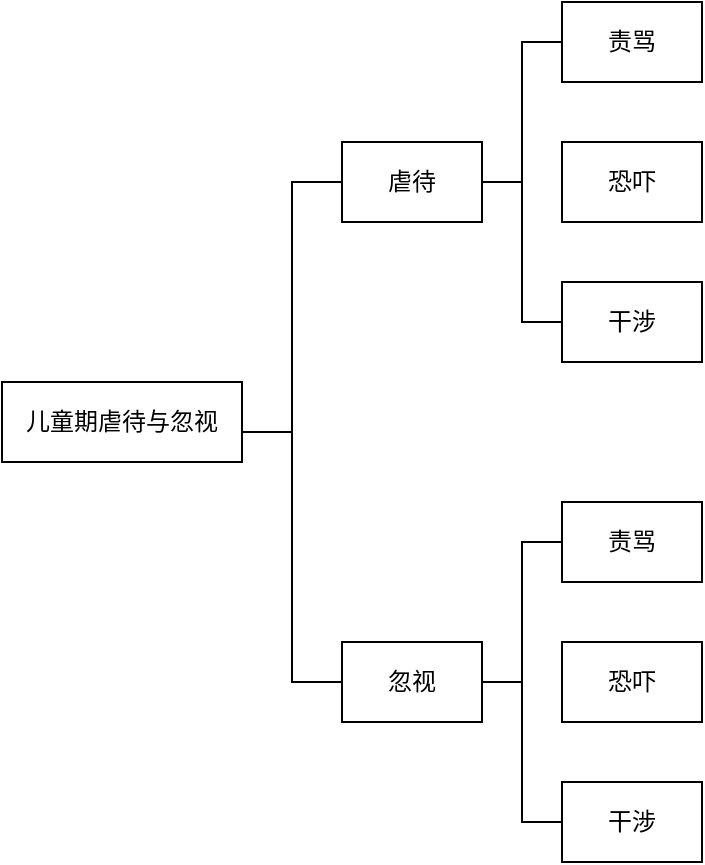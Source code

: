 <mxfile version="24.2.8" type="github">
  <diagram name="Page-1" id="ldHZRNWL1SBnMb5XeR_2">
    <mxGraphModel dx="830" dy="501" grid="1" gridSize="10" guides="1" tooltips="1" connect="1" arrows="1" fold="1" page="1" pageScale="1" pageWidth="827" pageHeight="1169" math="0" shadow="0">
      <root>
        <mxCell id="0" />
        <mxCell id="1" parent="0" />
        <mxCell id="vVPQ8lY4bLvi02Z22II_-1" value="儿童期虐待与忽视" style="whiteSpace=wrap;html=1;" vertex="1" parent="1">
          <mxGeometry x="170" y="320" width="120" height="40" as="geometry" />
        </mxCell>
        <mxCell id="vVPQ8lY4bLvi02Z22II_-2" value="虐待" style="whiteSpace=wrap;html=1;" vertex="1" parent="1">
          <mxGeometry x="340" y="200" width="70" height="40" as="geometry" />
        </mxCell>
        <mxCell id="vVPQ8lY4bLvi02Z22II_-3" value="忽视" style="whiteSpace=wrap;html=1;" vertex="1" parent="1">
          <mxGeometry x="340" y="450" width="70" height="40" as="geometry" />
        </mxCell>
        <mxCell id="vVPQ8lY4bLvi02Z22II_-4" value="干涉" style="whiteSpace=wrap;html=1;" vertex="1" parent="1">
          <mxGeometry x="450" y="270" width="70" height="40" as="geometry" />
        </mxCell>
        <mxCell id="vVPQ8lY4bLvi02Z22II_-5" value="恐吓" style="whiteSpace=wrap;html=1;" vertex="1" parent="1">
          <mxGeometry x="450" y="200" width="70" height="40" as="geometry" />
        </mxCell>
        <mxCell id="vVPQ8lY4bLvi02Z22II_-6" value="责骂" style="whiteSpace=wrap;html=1;" vertex="1" parent="1">
          <mxGeometry x="450" y="130" width="70" height="40" as="geometry" />
        </mxCell>
        <mxCell id="vVPQ8lY4bLvi02Z22II_-7" value="干涉" style="whiteSpace=wrap;html=1;" vertex="1" parent="1">
          <mxGeometry x="450" y="520" width="70" height="40" as="geometry" />
        </mxCell>
        <mxCell id="vVPQ8lY4bLvi02Z22II_-8" value="恐吓" style="whiteSpace=wrap;html=1;" vertex="1" parent="1">
          <mxGeometry x="450" y="450" width="70" height="40" as="geometry" />
        </mxCell>
        <mxCell id="vVPQ8lY4bLvi02Z22II_-9" value="责骂" style="whiteSpace=wrap;html=1;" vertex="1" parent="1">
          <mxGeometry x="450" y="380" width="70" height="40" as="geometry" />
        </mxCell>
        <mxCell id="vVPQ8lY4bLvi02Z22II_-12" value="" style="strokeWidth=1;html=1;shape=mxgraph.flowchart.annotation_2;align=left;labelPosition=right;pointerEvents=1;" vertex="1" parent="1">
          <mxGeometry x="290" y="220" width="50" height="250" as="geometry" />
        </mxCell>
        <mxCell id="vVPQ8lY4bLvi02Z22II_-13" value="" style="strokeWidth=1;html=1;shape=mxgraph.flowchart.annotation_2;align=left;labelPosition=right;pointerEvents=1;" vertex="1" parent="1">
          <mxGeometry x="410" y="150" width="40" height="140" as="geometry" />
        </mxCell>
        <mxCell id="vVPQ8lY4bLvi02Z22II_-14" value="" style="strokeWidth=1;html=1;shape=mxgraph.flowchart.annotation_2;align=left;labelPosition=right;pointerEvents=1;" vertex="1" parent="1">
          <mxGeometry x="410" y="400" width="40" height="140" as="geometry" />
        </mxCell>
      </root>
    </mxGraphModel>
  </diagram>
</mxfile>
